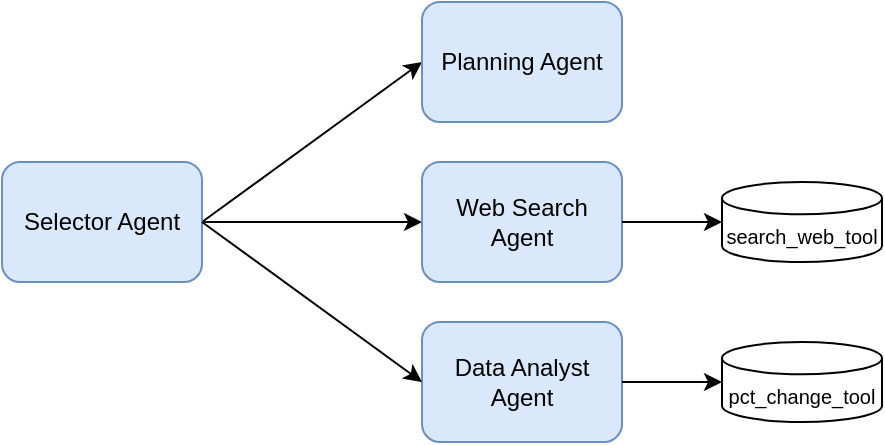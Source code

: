<mxfile version="24.8.6">
  <diagram name="Page-1" id="IxvBbn9yzyvW_p07RlV3">
    <mxGraphModel dx="1187" dy="575" grid="1" gridSize="10" guides="1" tooltips="1" connect="1" arrows="1" fold="1" page="1" pageScale="1" pageWidth="850" pageHeight="1100" math="0" shadow="0">
      <root>
        <mxCell id="0" />
        <mxCell id="1" parent="0" />
        <mxCell id="XTbiivpkQXd5a4I06BR3-7" style="rounded=0;orthogonalLoop=1;jettySize=auto;html=1;entryX=0;entryY=0.5;entryDx=0;entryDy=0;exitX=1;exitY=0.5;exitDx=0;exitDy=0;" edge="1" parent="1" source="XTbiivpkQXd5a4I06BR3-9" target="XTbiivpkQXd5a4I06BR3-14">
          <mxGeometry relative="1" as="geometry" />
        </mxCell>
        <mxCell id="XTbiivpkQXd5a4I06BR3-8" style="rounded=0;orthogonalLoop=1;jettySize=auto;html=1;exitX=1;exitY=0.5;exitDx=0;exitDy=0;entryX=0;entryY=0.5;entryDx=0;entryDy=0;" edge="1" parent="1" source="XTbiivpkQXd5a4I06BR3-9" target="XTbiivpkQXd5a4I06BR3-13">
          <mxGeometry relative="1" as="geometry" />
        </mxCell>
        <mxCell id="XTbiivpkQXd5a4I06BR3-9" value="Selector Agent" style="rounded=1;whiteSpace=wrap;html=1;fillColor=#dae8fc;strokeColor=#6c8ebf;" vertex="1" parent="1">
          <mxGeometry x="260" y="540" width="100" height="60" as="geometry" />
        </mxCell>
        <mxCell id="XTbiivpkQXd5a4I06BR3-13" value="Web Search Agent" style="rounded=1;whiteSpace=wrap;html=1;fillColor=#dae8fc;strokeColor=#6c8ebf;" vertex="1" parent="1">
          <mxGeometry x="470" y="540" width="100" height="60" as="geometry" />
        </mxCell>
        <mxCell id="XTbiivpkQXd5a4I06BR3-14" value="Planning Agent" style="rounded=1;whiteSpace=wrap;html=1;fillColor=#dae8fc;strokeColor=#6c8ebf;" vertex="1" parent="1">
          <mxGeometry x="470" y="460" width="100" height="60" as="geometry" />
        </mxCell>
        <mxCell id="XTbiivpkQXd5a4I06BR3-15" value="Data Analyst&lt;div&gt;Agent&lt;/div&gt;" style="rounded=1;whiteSpace=wrap;html=1;fillColor=#dae8fc;strokeColor=#6c8ebf;" vertex="1" parent="1">
          <mxGeometry x="470" y="620" width="100" height="60" as="geometry" />
        </mxCell>
        <mxCell id="XTbiivpkQXd5a4I06BR3-16" value="&lt;font style=&quot;font-size: 10px;&quot;&gt;search_web_tool&lt;/font&gt;" style="shape=cylinder3;whiteSpace=wrap;html=1;boundedLbl=1;backgroundOutline=1;size=8.07;" vertex="1" parent="1">
          <mxGeometry x="620" y="550" width="80" height="40" as="geometry" />
        </mxCell>
        <mxCell id="XTbiivpkQXd5a4I06BR3-17" value="&lt;font style=&quot;font-size: 10px;&quot;&gt;pct_change_tool&lt;/font&gt;" style="shape=cylinder3;whiteSpace=wrap;html=1;boundedLbl=1;backgroundOutline=1;size=8.07;" vertex="1" parent="1">
          <mxGeometry x="620" y="630" width="80" height="40" as="geometry" />
        </mxCell>
        <mxCell id="XTbiivpkQXd5a4I06BR3-18" value="" style="endArrow=classic;html=1;rounded=0;exitX=1;exitY=0.5;exitDx=0;exitDy=0;entryX=0;entryY=0.5;entryDx=0;entryDy=0;entryPerimeter=0;" edge="1" parent="1" source="XTbiivpkQXd5a4I06BR3-13" target="XTbiivpkQXd5a4I06BR3-16">
          <mxGeometry width="50" height="50" relative="1" as="geometry">
            <mxPoint x="630" y="650" as="sourcePoint" />
            <mxPoint x="680" y="600" as="targetPoint" />
          </mxGeometry>
        </mxCell>
        <mxCell id="XTbiivpkQXd5a4I06BR3-19" value="" style="endArrow=classic;html=1;rounded=0;exitX=1;exitY=0.5;exitDx=0;exitDy=0;entryX=0;entryY=0.5;entryDx=0;entryDy=0;entryPerimeter=0;" edge="1" parent="1" source="XTbiivpkQXd5a4I06BR3-15" target="XTbiivpkQXd5a4I06BR3-17">
          <mxGeometry width="50" height="50" relative="1" as="geometry">
            <mxPoint x="630" y="650" as="sourcePoint" />
            <mxPoint x="680" y="600" as="targetPoint" />
          </mxGeometry>
        </mxCell>
        <mxCell id="XTbiivpkQXd5a4I06BR3-20" style="rounded=0;orthogonalLoop=1;jettySize=auto;html=1;entryX=0;entryY=0.5;entryDx=0;entryDy=0;" edge="1" parent="1" target="XTbiivpkQXd5a4I06BR3-15">
          <mxGeometry relative="1" as="geometry">
            <mxPoint x="360" y="570" as="sourcePoint" />
            <mxPoint x="470" y="569.68" as="targetPoint" />
          </mxGeometry>
        </mxCell>
      </root>
    </mxGraphModel>
  </diagram>
</mxfile>
